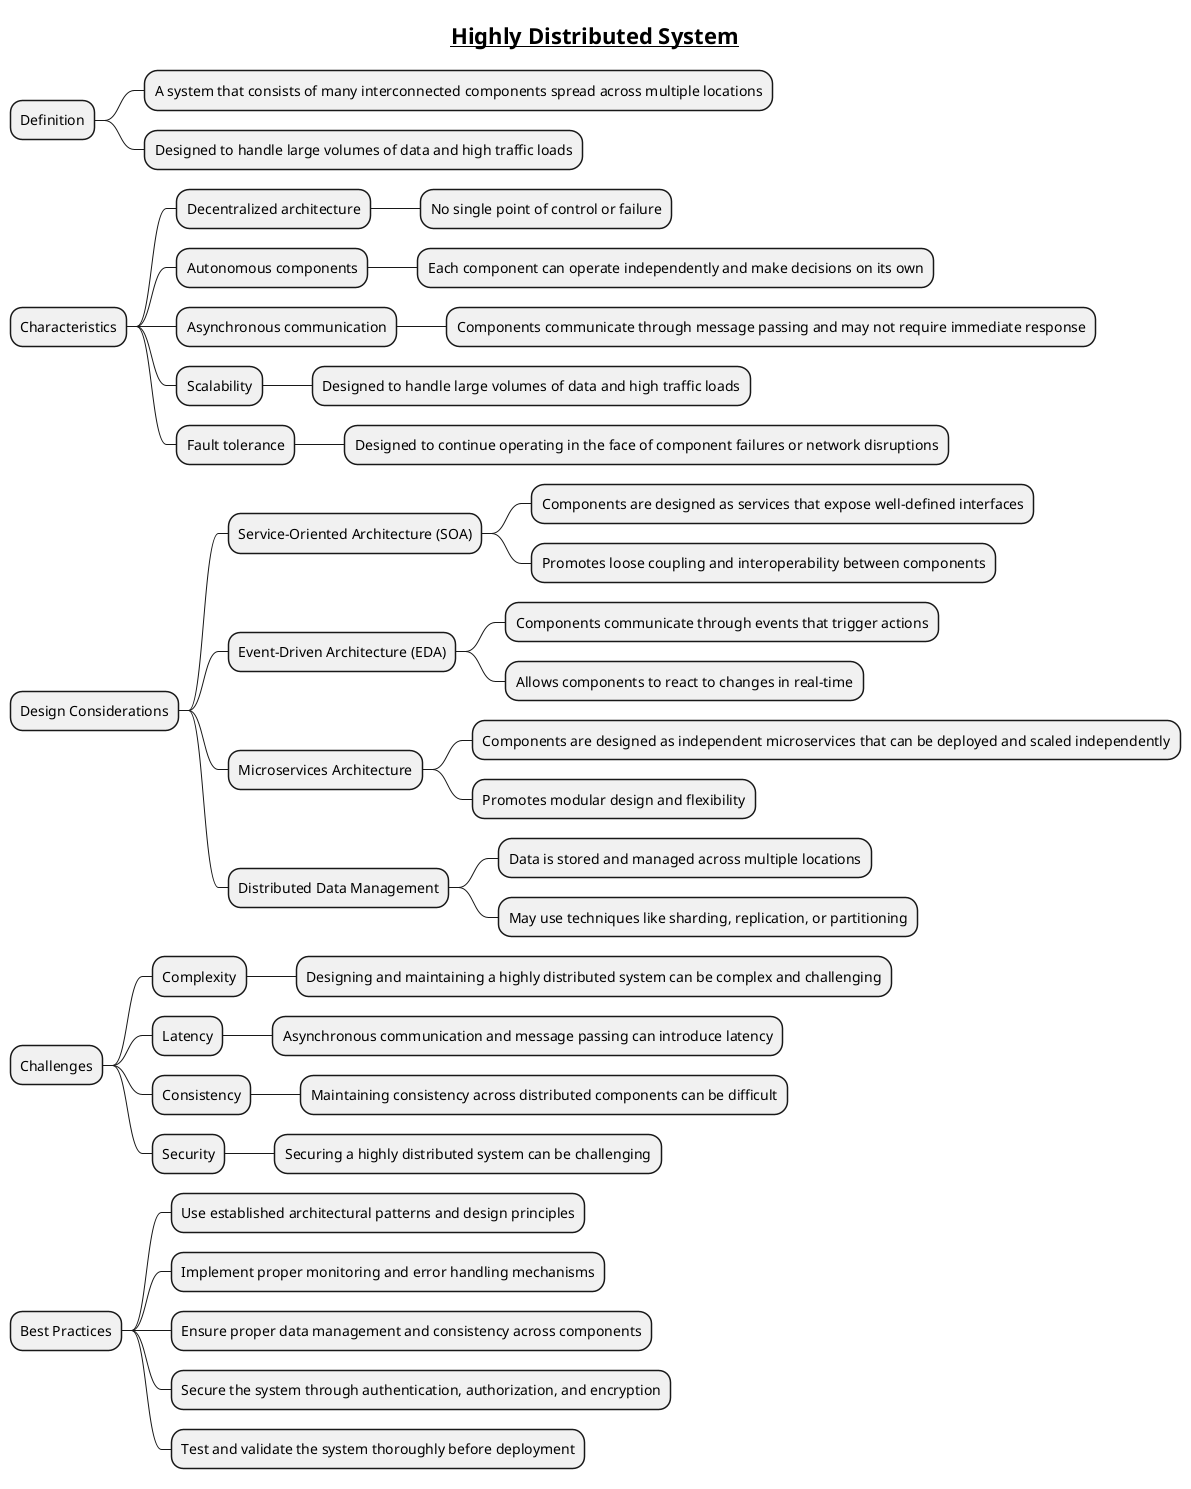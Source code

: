 
@startmindmap
title =__Highly Distributed System__

* Definition
** A system that consists of many interconnected components spread across multiple locations
** Designed to handle large volumes of data and high traffic loads

* Characteristics
** Decentralized architecture
*** No single point of control or failure
** Autonomous components
*** Each component can operate independently and make decisions on its own
** Asynchronous communication
*** Components communicate through message passing and may not require immediate response
** Scalability
*** Designed to handle large volumes of data and high traffic loads
** Fault tolerance
*** Designed to continue operating in the face of component failures or network disruptions

* Design Considerations
** Service-Oriented Architecture (SOA)
*** Components are designed as services that expose well-defined interfaces
*** Promotes loose coupling and interoperability between components
** Event-Driven Architecture (EDA)
*** Components communicate through events that trigger actions
*** Allows components to react to changes in real-time
** Microservices Architecture
*** Components are designed as independent microservices that can be deployed and scaled independently
*** Promotes modular design and flexibility
** Distributed Data Management
*** Data is stored and managed across multiple locations
*** May use techniques like sharding, replication, or partitioning

* Challenges
** Complexity
*** Designing and maintaining a highly distributed system can be complex and challenging
** Latency
*** Asynchronous communication and message passing can introduce latency
** Consistency
*** Maintaining consistency across distributed components can be difficult
** Security
*** Securing a highly distributed system can be challenging

* Best Practices
** Use established architectural patterns and design principles
** Implement proper monitoring and error handling mechanisms
** Ensure proper data management and consistency across components
** Secure the system through authentication, authorization, and encryption
** Test and validate the system thoroughly before deployment
@endmindmap